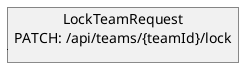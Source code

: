 @startuml Lock team Request

json "LockTeamRequest\nPATCH: /api/teams/{teamId}/lock" as lockTeamRequest {
    
}

@enduml
